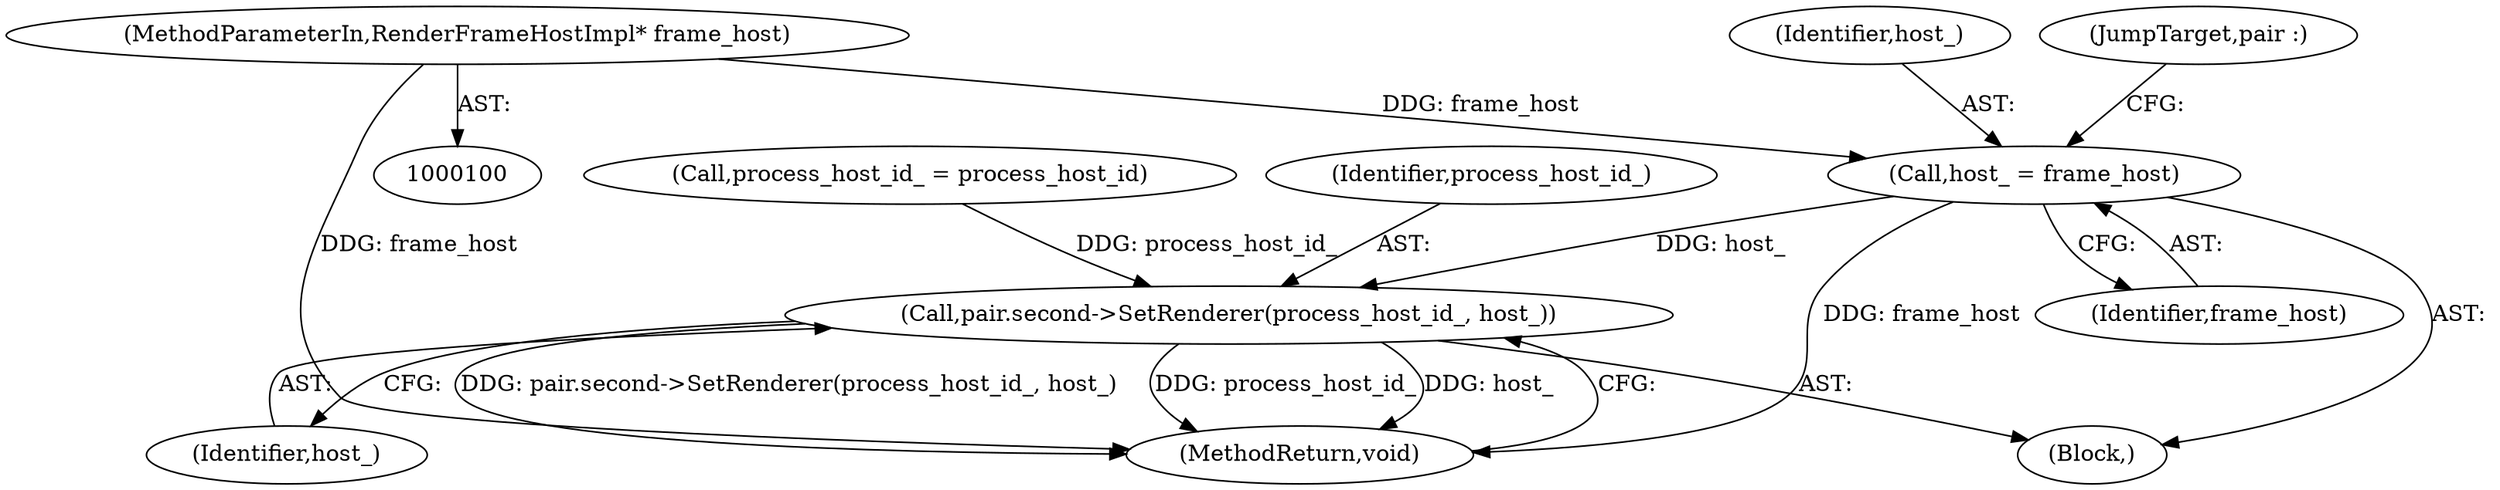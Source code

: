digraph "0_Chrome_3c8e4852477d5b1e2da877808c998dc57db9460f_2@pointer" {
"1000107" [label="(Call,host_ = frame_host)"];
"1000102" [label="(MethodParameterIn,RenderFrameHostImpl* frame_host)"];
"1000111" [label="(Call,pair.second->SetRenderer(process_host_id_, host_))"];
"1000107" [label="(Call,host_ = frame_host)"];
"1000114" [label="(MethodReturn,void)"];
"1000113" [label="(Identifier,host_)"];
"1000104" [label="(Call,process_host_id_ = process_host_id)"];
"1000110" [label="(JumpTarget,pair :)"];
"1000103" [label="(Block,)"];
"1000108" [label="(Identifier,host_)"];
"1000102" [label="(MethodParameterIn,RenderFrameHostImpl* frame_host)"];
"1000109" [label="(Identifier,frame_host)"];
"1000111" [label="(Call,pair.second->SetRenderer(process_host_id_, host_))"];
"1000112" [label="(Identifier,process_host_id_)"];
"1000107" -> "1000103"  [label="AST: "];
"1000107" -> "1000109"  [label="CFG: "];
"1000108" -> "1000107"  [label="AST: "];
"1000109" -> "1000107"  [label="AST: "];
"1000110" -> "1000107"  [label="CFG: "];
"1000107" -> "1000114"  [label="DDG: frame_host"];
"1000102" -> "1000107"  [label="DDG: frame_host"];
"1000107" -> "1000111"  [label="DDG: host_"];
"1000102" -> "1000100"  [label="AST: "];
"1000102" -> "1000114"  [label="DDG: frame_host"];
"1000111" -> "1000103"  [label="AST: "];
"1000111" -> "1000113"  [label="CFG: "];
"1000112" -> "1000111"  [label="AST: "];
"1000113" -> "1000111"  [label="AST: "];
"1000114" -> "1000111"  [label="CFG: "];
"1000111" -> "1000114"  [label="DDG: pair.second->SetRenderer(process_host_id_, host_)"];
"1000111" -> "1000114"  [label="DDG: process_host_id_"];
"1000111" -> "1000114"  [label="DDG: host_"];
"1000104" -> "1000111"  [label="DDG: process_host_id_"];
}
